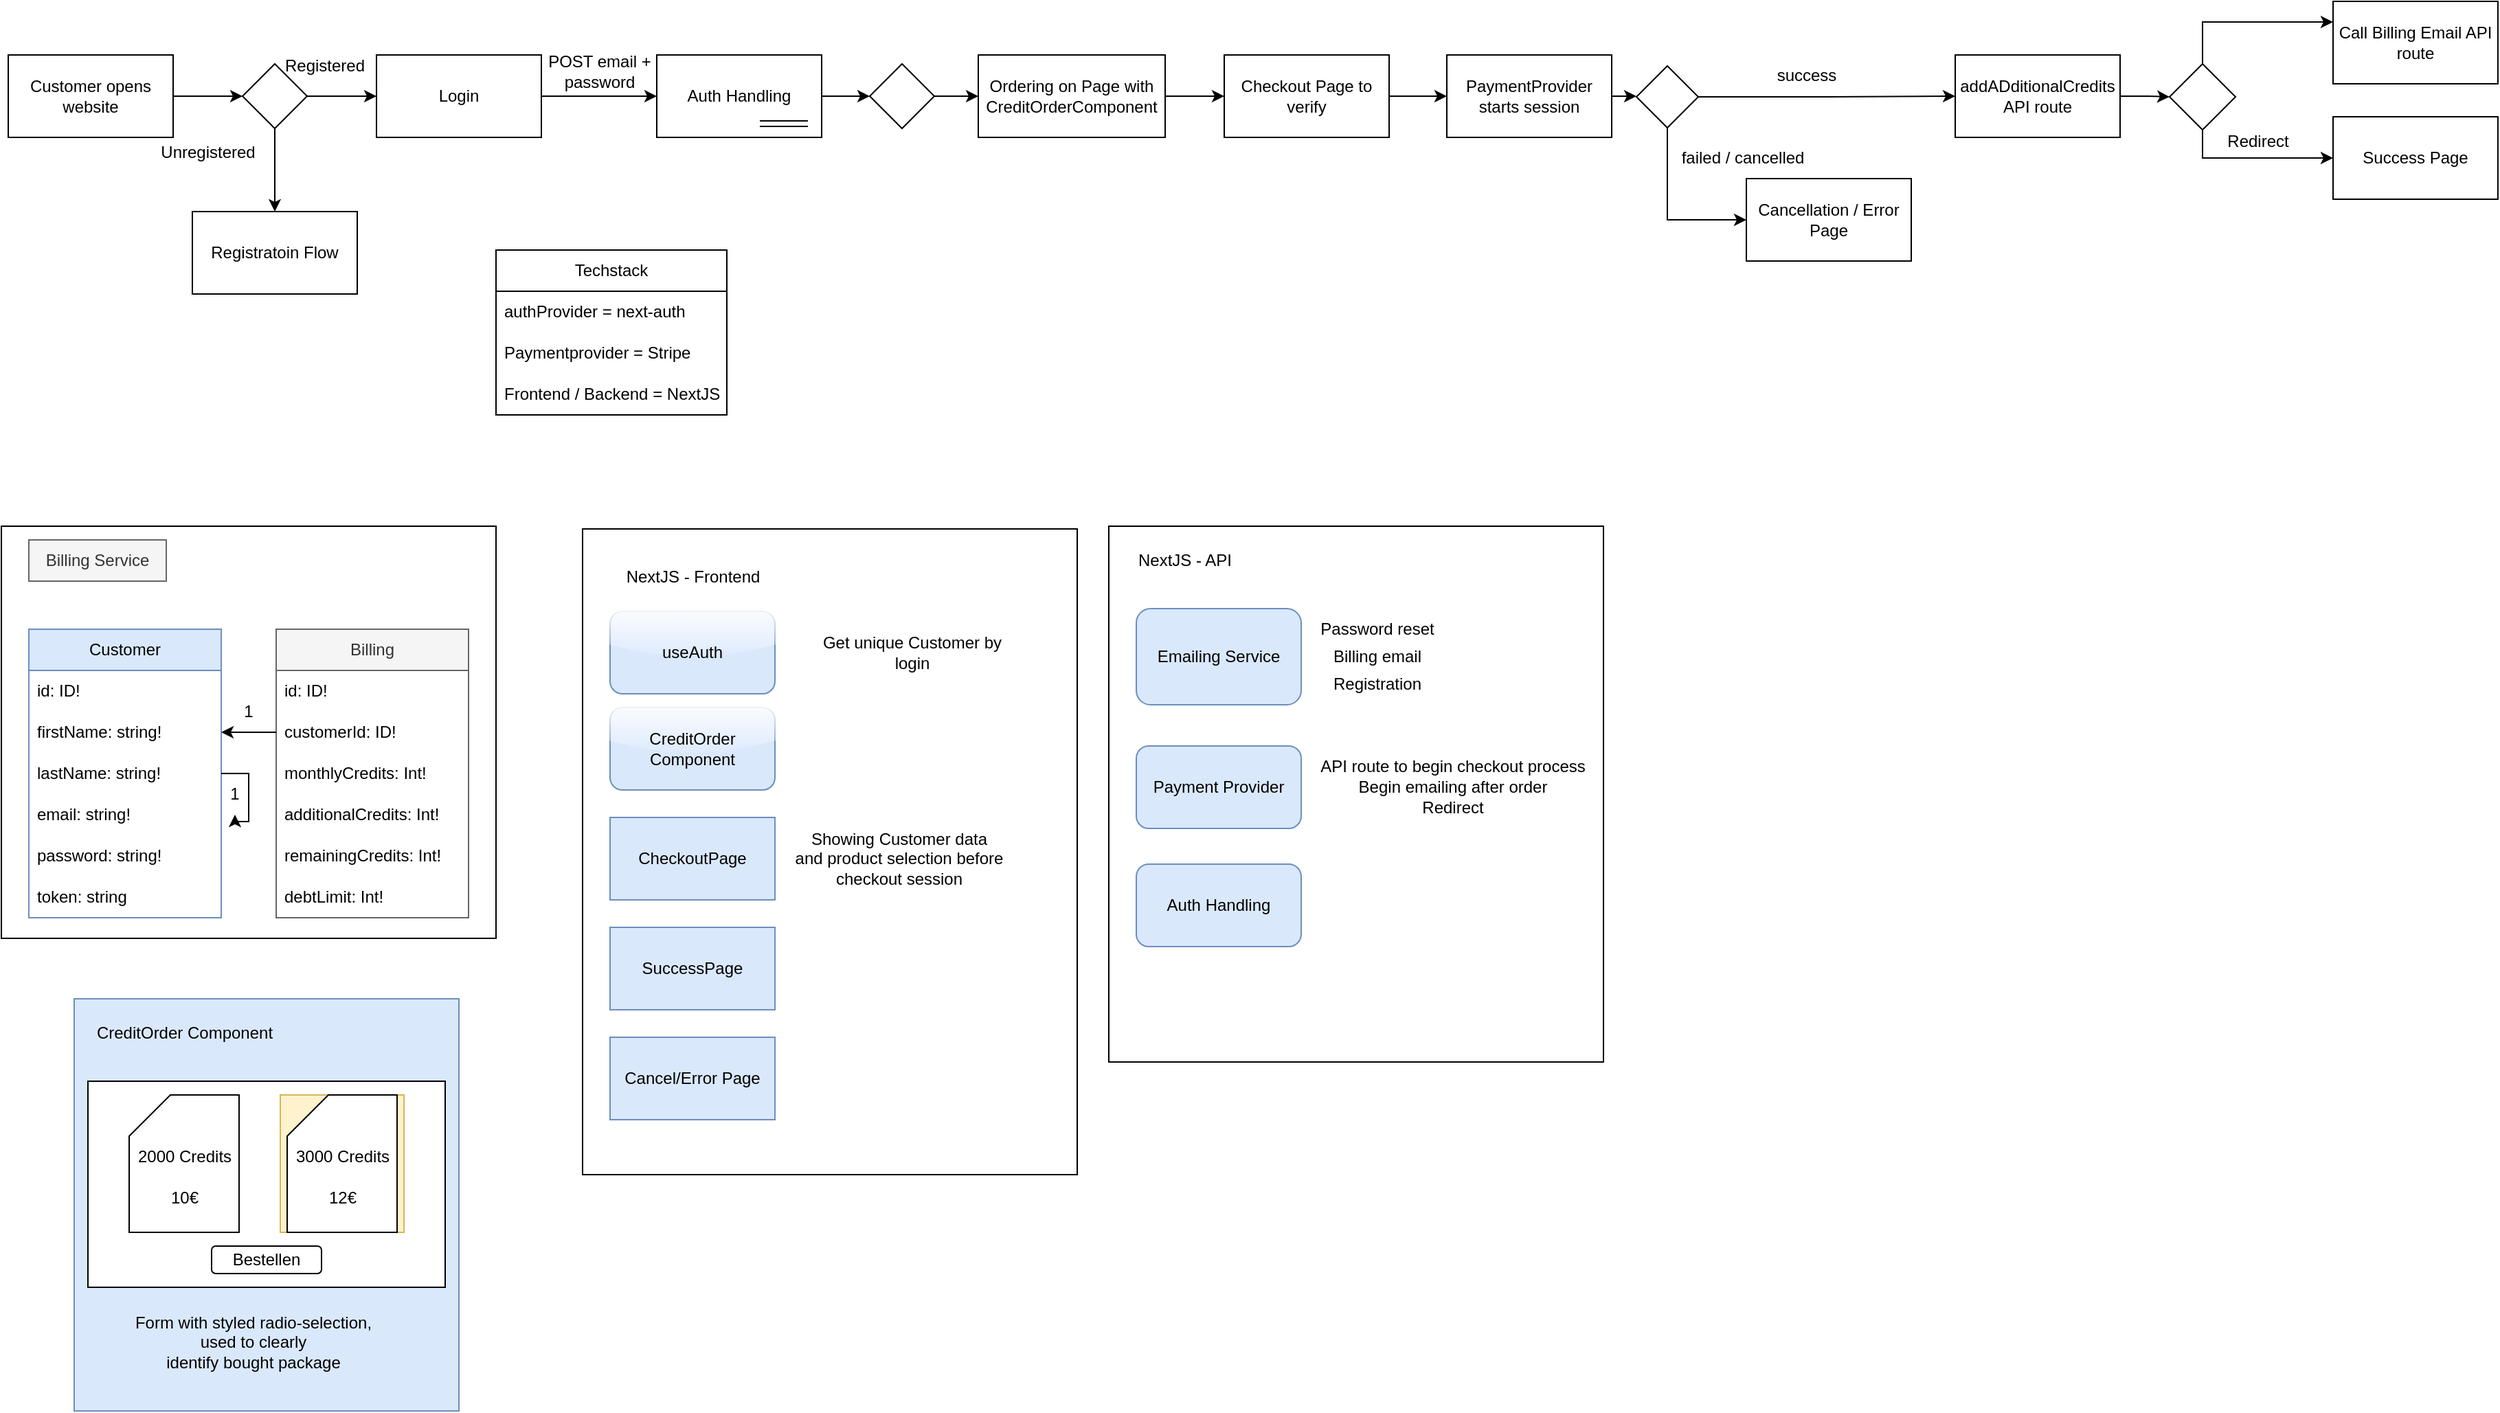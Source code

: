 <mxfile version="21.1.2" type="device">
  <diagram name="Page-1" id="GyBqhY9BVx68Mh6Z4V-N">
    <mxGraphModel dx="1188" dy="1009" grid="0" gridSize="10" guides="1" tooltips="1" connect="1" arrows="1" fold="1" page="1" pageScale="1" pageWidth="4681" pageHeight="3300" math="0" shadow="0">
      <root>
        <mxCell id="0" />
        <mxCell id="1" parent="0" />
        <mxCell id="Hxa4rZSd0udU5wvsvQrR-1" value="" style="rounded=0;whiteSpace=wrap;html=1;movable=1;resizable=1;rotatable=1;deletable=1;editable=1;locked=0;connectable=1;" vertex="1" parent="1">
          <mxGeometry x="20" y="431" width="360" height="300" as="geometry" />
        </mxCell>
        <mxCell id="Hxa4rZSd0udU5wvsvQrR-3" value="Billing Service" style="text;html=1;strokeColor=#666666;fillColor=#f5f5f5;align=center;verticalAlign=middle;whiteSpace=wrap;rounded=0;fontColor=#333333;" vertex="1" parent="1">
          <mxGeometry x="40" y="441" width="100" height="30" as="geometry" />
        </mxCell>
        <mxCell id="Hxa4rZSd0udU5wvsvQrR-5" value="Customer" style="swimlane;fontStyle=0;childLayout=stackLayout;horizontal=1;startSize=30;horizontalStack=0;resizeParent=1;resizeParentMax=0;resizeLast=0;collapsible=1;marginBottom=0;whiteSpace=wrap;html=1;fillColor=#dae8fc;strokeColor=#6c8ebf;" vertex="1" parent="1">
          <mxGeometry x="40" y="506" width="140" height="210" as="geometry" />
        </mxCell>
        <mxCell id="Hxa4rZSd0udU5wvsvQrR-6" value="id: ID!" style="text;strokeColor=none;fillColor=none;align=left;verticalAlign=middle;spacingLeft=4;spacingRight=4;overflow=hidden;points=[[0,0.5],[1,0.5]];portConstraint=eastwest;rotatable=0;whiteSpace=wrap;html=1;" vertex="1" parent="Hxa4rZSd0udU5wvsvQrR-5">
          <mxGeometry y="30" width="140" height="30" as="geometry" />
        </mxCell>
        <mxCell id="Hxa4rZSd0udU5wvsvQrR-17" value="firstName: string!" style="text;strokeColor=none;fillColor=none;align=left;verticalAlign=middle;spacingLeft=4;spacingRight=4;overflow=hidden;points=[[0,0.5],[1,0.5]];portConstraint=eastwest;rotatable=0;whiteSpace=wrap;html=1;" vertex="1" parent="Hxa4rZSd0udU5wvsvQrR-5">
          <mxGeometry y="60" width="140" height="30" as="geometry" />
        </mxCell>
        <mxCell id="Hxa4rZSd0udU5wvsvQrR-7" value="lastName: string!" style="text;strokeColor=none;fillColor=none;align=left;verticalAlign=middle;spacingLeft=4;spacingRight=4;overflow=hidden;points=[[0,0.5],[1,0.5]];portConstraint=eastwest;rotatable=0;whiteSpace=wrap;html=1;" vertex="1" parent="Hxa4rZSd0udU5wvsvQrR-5">
          <mxGeometry y="90" width="140" height="30" as="geometry" />
        </mxCell>
        <mxCell id="Hxa4rZSd0udU5wvsvQrR-8" value="&lt;div&gt;email: string!&lt;/div&gt;" style="text;strokeColor=none;fillColor=none;align=left;verticalAlign=middle;spacingLeft=4;spacingRight=4;overflow=hidden;points=[[0,0.5],[1,0.5]];portConstraint=eastwest;rotatable=0;whiteSpace=wrap;html=1;" vertex="1" parent="Hxa4rZSd0udU5wvsvQrR-5">
          <mxGeometry y="120" width="140" height="30" as="geometry" />
        </mxCell>
        <mxCell id="Hxa4rZSd0udU5wvsvQrR-9" value="&lt;div&gt;password: string!&lt;br&gt;&lt;/div&gt;" style="text;strokeColor=none;fillColor=none;align=left;verticalAlign=middle;spacingLeft=4;spacingRight=4;overflow=hidden;points=[[0,0.5],[1,0.5]];portConstraint=eastwest;rotatable=0;whiteSpace=wrap;html=1;" vertex="1" parent="Hxa4rZSd0udU5wvsvQrR-5">
          <mxGeometry y="150" width="140" height="30" as="geometry" />
        </mxCell>
        <mxCell id="Hxa4rZSd0udU5wvsvQrR-10" value="&lt;div&gt;token: string&lt;br&gt;&lt;/div&gt;" style="text;strokeColor=none;fillColor=none;align=left;verticalAlign=middle;spacingLeft=4;spacingRight=4;overflow=hidden;points=[[0,0.5],[1,0.5]];portConstraint=eastwest;rotatable=0;whiteSpace=wrap;html=1;" vertex="1" parent="Hxa4rZSd0udU5wvsvQrR-5">
          <mxGeometry y="180" width="140" height="30" as="geometry" />
        </mxCell>
        <mxCell id="Hxa4rZSd0udU5wvsvQrR-11" value="Billing" style="swimlane;fontStyle=0;childLayout=stackLayout;horizontal=1;startSize=30;horizontalStack=0;resizeParent=1;resizeParentMax=0;resizeLast=0;collapsible=1;marginBottom=0;whiteSpace=wrap;html=1;fillColor=#f5f5f5;fontColor=#333333;strokeColor=#666666;" vertex="1" parent="1">
          <mxGeometry x="220" y="506" width="140" height="210" as="geometry" />
        </mxCell>
        <mxCell id="Hxa4rZSd0udU5wvsvQrR-12" value="id: ID!" style="text;strokeColor=none;fillColor=none;align=left;verticalAlign=middle;spacingLeft=4;spacingRight=4;overflow=hidden;points=[[0,0.5],[1,0.5]];portConstraint=eastwest;rotatable=0;whiteSpace=wrap;html=1;" vertex="1" parent="Hxa4rZSd0udU5wvsvQrR-11">
          <mxGeometry y="30" width="140" height="30" as="geometry" />
        </mxCell>
        <mxCell id="Hxa4rZSd0udU5wvsvQrR-13" value="customerId: ID!" style="text;strokeColor=none;fillColor=none;align=left;verticalAlign=middle;spacingLeft=4;spacingRight=4;overflow=hidden;points=[[0,0.5],[1,0.5]];portConstraint=eastwest;rotatable=0;whiteSpace=wrap;html=1;" vertex="1" parent="Hxa4rZSd0udU5wvsvQrR-11">
          <mxGeometry y="60" width="140" height="30" as="geometry" />
        </mxCell>
        <mxCell id="Hxa4rZSd0udU5wvsvQrR-14" value="&lt;div&gt;monthlyCredits: Int!&lt;br&gt;&lt;/div&gt;" style="text;strokeColor=none;fillColor=none;align=left;verticalAlign=middle;spacingLeft=4;spacingRight=4;overflow=hidden;points=[[0,0.5],[1,0.5]];portConstraint=eastwest;rotatable=0;whiteSpace=wrap;html=1;" vertex="1" parent="Hxa4rZSd0udU5wvsvQrR-11">
          <mxGeometry y="90" width="140" height="30" as="geometry" />
        </mxCell>
        <mxCell id="Hxa4rZSd0udU5wvsvQrR-15" value="additionalCredits: Int!" style="text;strokeColor=none;fillColor=none;align=left;verticalAlign=middle;spacingLeft=4;spacingRight=4;overflow=hidden;points=[[0,0.5],[1,0.5]];portConstraint=eastwest;rotatable=0;whiteSpace=wrap;html=1;" vertex="1" parent="Hxa4rZSd0udU5wvsvQrR-11">
          <mxGeometry y="120" width="140" height="30" as="geometry" />
        </mxCell>
        <mxCell id="Hxa4rZSd0udU5wvsvQrR-16" value="&lt;div&gt;remainingCredits: Int!&lt;br&gt;&lt;/div&gt;" style="text;strokeColor=none;fillColor=none;align=left;verticalAlign=middle;spacingLeft=4;spacingRight=4;overflow=hidden;points=[[0,0.5],[1,0.5]];portConstraint=eastwest;rotatable=0;whiteSpace=wrap;html=1;" vertex="1" parent="Hxa4rZSd0udU5wvsvQrR-11">
          <mxGeometry y="150" width="140" height="30" as="geometry" />
        </mxCell>
        <mxCell id="Hxa4rZSd0udU5wvsvQrR-18" value="&lt;div&gt;debtLimit: Int!&lt;br&gt;&lt;/div&gt;" style="text;strokeColor=none;fillColor=none;align=left;verticalAlign=middle;spacingLeft=4;spacingRight=4;overflow=hidden;points=[[0,0.5],[1,0.5]];portConstraint=eastwest;rotatable=0;whiteSpace=wrap;html=1;" vertex="1" parent="Hxa4rZSd0udU5wvsvQrR-11">
          <mxGeometry y="180" width="140" height="30" as="geometry" />
        </mxCell>
        <mxCell id="Hxa4rZSd0udU5wvsvQrR-20" value="" style="edgeStyle=orthogonalEdgeStyle;rounded=0;orthogonalLoop=1;jettySize=auto;html=1;" edge="1" parent="1" source="Hxa4rZSd0udU5wvsvQrR-13" target="Hxa4rZSd0udU5wvsvQrR-17">
          <mxGeometry relative="1" as="geometry">
            <Array as="points" />
          </mxGeometry>
        </mxCell>
        <mxCell id="Hxa4rZSd0udU5wvsvQrR-21" value="1" style="text;html=1;strokeColor=none;fillColor=none;align=center;verticalAlign=middle;whiteSpace=wrap;rounded=0;" vertex="1" parent="1">
          <mxGeometry x="170" y="551" width="60" height="30" as="geometry" />
        </mxCell>
        <mxCell id="Hxa4rZSd0udU5wvsvQrR-23" value="" style="edgeStyle=orthogonalEdgeStyle;rounded=0;orthogonalLoop=1;jettySize=auto;html=1;" edge="1" parent="1" source="Hxa4rZSd0udU5wvsvQrR-7" target="Hxa4rZSd0udU5wvsvQrR-22">
          <mxGeometry relative="1" as="geometry">
            <mxPoint x="180" y="611" as="sourcePoint" />
            <mxPoint x="220" y="641" as="targetPoint" />
          </mxGeometry>
        </mxCell>
        <mxCell id="Hxa4rZSd0udU5wvsvQrR-22" value="1" style="text;html=1;strokeColor=none;fillColor=none;align=center;verticalAlign=middle;whiteSpace=wrap;rounded=0;" vertex="1" parent="1">
          <mxGeometry x="160" y="611" width="60" height="30" as="geometry" />
        </mxCell>
        <mxCell id="Hxa4rZSd0udU5wvsvQrR-60" value="" style="group" vertex="1" connectable="0" parent="1">
          <mxGeometry x="73" y="775" width="280" height="300" as="geometry" />
        </mxCell>
        <mxCell id="Hxa4rZSd0udU5wvsvQrR-33" value="" style="whiteSpace=wrap;html=1;fillColor=#dae8fc;strokeColor=#6c8ebf;movable=1;resizable=1;rotatable=1;deletable=1;editable=1;locked=0;connectable=1;" vertex="1" parent="Hxa4rZSd0udU5wvsvQrR-60">
          <mxGeometry width="280" height="300" as="geometry" />
        </mxCell>
        <mxCell id="Hxa4rZSd0udU5wvsvQrR-34" value="CreditOrder Component" style="text;html=1;align=center;verticalAlign=middle;resizable=0;points=[];autosize=1;strokeColor=none;fillColor=none;movable=0;rotatable=0;deletable=0;editable=0;locked=1;connectable=0;" vertex="1" parent="Hxa4rZSd0udU5wvsvQrR-60">
          <mxGeometry y="10" width="160" height="30" as="geometry" />
        </mxCell>
        <mxCell id="Hxa4rZSd0udU5wvsvQrR-37" value="" style="rounded=0;whiteSpace=wrap;html=1;movable=1;resizable=1;rotatable=1;deletable=1;editable=1;locked=0;connectable=1;" vertex="1" parent="Hxa4rZSd0udU5wvsvQrR-60">
          <mxGeometry x="10" y="60" width="260" height="150" as="geometry" />
        </mxCell>
        <mxCell id="Hxa4rZSd0udU5wvsvQrR-40" value="" style="group;movable=0;resizable=0;rotatable=0;deletable=0;editable=0;locked=1;connectable=0;" vertex="1" connectable="0" parent="Hxa4rZSd0udU5wvsvQrR-60">
          <mxGeometry x="35" y="70" width="90" height="100" as="geometry" />
        </mxCell>
        <mxCell id="Hxa4rZSd0udU5wvsvQrR-36" value="" style="shape=card;whiteSpace=wrap;html=1;movable=0;resizable=0;rotatable=0;deletable=0;editable=0;locked=1;connectable=0;" vertex="1" parent="Hxa4rZSd0udU5wvsvQrR-40">
          <mxGeometry x="5" width="80" height="100" as="geometry" />
        </mxCell>
        <mxCell id="Hxa4rZSd0udU5wvsvQrR-38" value="2000 Credits" style="text;html=1;align=center;verticalAlign=middle;resizable=0;points=[];autosize=1;strokeColor=none;fillColor=none;movable=0;rotatable=0;deletable=0;editable=0;locked=1;connectable=0;" vertex="1" parent="Hxa4rZSd0udU5wvsvQrR-40">
          <mxGeometry y="30" width="90" height="30" as="geometry" />
        </mxCell>
        <mxCell id="Hxa4rZSd0udU5wvsvQrR-39" value="10€" style="text;html=1;align=center;verticalAlign=middle;resizable=0;points=[];autosize=1;strokeColor=none;fillColor=none;movable=0;rotatable=0;deletable=0;editable=0;locked=1;connectable=0;" vertex="1" parent="Hxa4rZSd0udU5wvsvQrR-40">
          <mxGeometry x="25" y="60" width="40" height="30" as="geometry" />
        </mxCell>
        <mxCell id="Hxa4rZSd0udU5wvsvQrR-41" value="" style="group;fillColor=#fff2cc;fillStyle=solid;strokeColor=#d6b656;movable=0;resizable=0;rotatable=0;deletable=0;editable=0;locked=1;connectable=0;" vertex="1" connectable="0" parent="Hxa4rZSd0udU5wvsvQrR-60">
          <mxGeometry x="150" y="70" width="90" height="100" as="geometry" />
        </mxCell>
        <mxCell id="Hxa4rZSd0udU5wvsvQrR-42" value="" style="shape=card;whiteSpace=wrap;html=1;movable=0;resizable=0;rotatable=0;deletable=0;editable=0;locked=1;connectable=0;" vertex="1" parent="Hxa4rZSd0udU5wvsvQrR-41">
          <mxGeometry x="5" width="80" height="100" as="geometry" />
        </mxCell>
        <mxCell id="Hxa4rZSd0udU5wvsvQrR-43" value="3000 Credits" style="text;html=1;align=center;verticalAlign=middle;resizable=0;points=[];autosize=1;strokeColor=none;fillColor=none;movable=0;rotatable=0;deletable=0;editable=0;locked=1;connectable=0;" vertex="1" parent="Hxa4rZSd0udU5wvsvQrR-41">
          <mxGeometry y="30" width="90" height="30" as="geometry" />
        </mxCell>
        <mxCell id="Hxa4rZSd0udU5wvsvQrR-44" value="12€" style="text;html=1;align=center;verticalAlign=middle;resizable=0;points=[];autosize=1;strokeColor=none;fillColor=none;movable=0;rotatable=0;deletable=0;editable=0;locked=1;connectable=0;" vertex="1" parent="Hxa4rZSd0udU5wvsvQrR-41">
          <mxGeometry x="25" y="60" width="40" height="30" as="geometry" />
        </mxCell>
        <mxCell id="Hxa4rZSd0udU5wvsvQrR-46" value="Bestellen" style="rounded=1;whiteSpace=wrap;html=1;movable=0;resizable=0;rotatable=0;deletable=0;editable=0;locked=1;connectable=0;" vertex="1" parent="Hxa4rZSd0udU5wvsvQrR-60">
          <mxGeometry x="100" y="180" width="80" height="20" as="geometry" />
        </mxCell>
        <mxCell id="Hxa4rZSd0udU5wvsvQrR-51" value="&lt;div&gt;Form with styled radio-selection, &lt;br&gt;&lt;/div&gt;&lt;div&gt;used to clearly&lt;/div&gt;&lt;div&gt;identify bought package&lt;br&gt;&lt;/div&gt;" style="text;html=1;align=center;verticalAlign=middle;resizable=0;points=[];autosize=1;strokeColor=none;fillColor=none;" vertex="1" parent="Hxa4rZSd0udU5wvsvQrR-60">
          <mxGeometry x="30" y="220" width="200" height="60" as="geometry" />
        </mxCell>
        <mxCell id="Hxa4rZSd0udU5wvsvQrR-61" value="" style="group" vertex="1" connectable="0" parent="1">
          <mxGeometry x="443" y="433" width="360" height="470" as="geometry" />
        </mxCell>
        <mxCell id="Hxa4rZSd0udU5wvsvQrR-25" value="" style="rounded=0;whiteSpace=wrap;html=1;movable=1;resizable=1;rotatable=1;deletable=1;editable=1;locked=0;connectable=1;" vertex="1" parent="Hxa4rZSd0udU5wvsvQrR-61">
          <mxGeometry width="360" height="470" as="geometry" />
        </mxCell>
        <mxCell id="Hxa4rZSd0udU5wvsvQrR-26" value="NextJS - Frontend" style="text;html=1;align=center;verticalAlign=middle;resizable=0;points=[];autosize=1;strokeColor=none;fillColor=none;" vertex="1" parent="Hxa4rZSd0udU5wvsvQrR-61">
          <mxGeometry x="20" y="20" width="120" height="30" as="geometry" />
        </mxCell>
        <mxCell id="Hxa4rZSd0udU5wvsvQrR-27" value="CheckoutPage" style="rounded=0;whiteSpace=wrap;html=1;fillColor=#dae8fc;strokeColor=#6c8ebf;" vertex="1" parent="Hxa4rZSd0udU5wvsvQrR-61">
          <mxGeometry x="20" y="210" width="120" height="60" as="geometry" />
        </mxCell>
        <mxCell id="Hxa4rZSd0udU5wvsvQrR-28" value="SuccessPage" style="rounded=0;whiteSpace=wrap;html=1;fillColor=#dae8fc;strokeColor=#6c8ebf;" vertex="1" parent="Hxa4rZSd0udU5wvsvQrR-61">
          <mxGeometry x="20" y="290" width="120" height="60" as="geometry" />
        </mxCell>
        <mxCell id="Hxa4rZSd0udU5wvsvQrR-29" value="Cancel/Error Page" style="rounded=0;whiteSpace=wrap;html=1;fillColor=#dae8fc;strokeColor=#6c8ebf;" vertex="1" parent="Hxa4rZSd0udU5wvsvQrR-61">
          <mxGeometry x="20" y="370" width="120" height="60" as="geometry" />
        </mxCell>
        <mxCell id="Hxa4rZSd0udU5wvsvQrR-30" value="&lt;div&gt;Showing Customer data&lt;/div&gt;&lt;div&gt;and product selection before&lt;/div&gt;&lt;div&gt;checkout session&lt;br&gt;&lt;/div&gt;" style="text;html=1;align=center;verticalAlign=middle;resizable=0;points=[];autosize=1;strokeColor=none;fillColor=none;" vertex="1" parent="Hxa4rZSd0udU5wvsvQrR-61">
          <mxGeometry x="140" y="210" width="180" height="60" as="geometry" />
        </mxCell>
        <mxCell id="Hxa4rZSd0udU5wvsvQrR-31" value="&lt;div&gt;CreditOrder&lt;/div&gt;&lt;div&gt;Component&lt;/div&gt;" style="rounded=1;whiteSpace=wrap;html=1;fillColor=#dae8fc;strokeColor=#6c8ebf;glass=1;" vertex="1" parent="Hxa4rZSd0udU5wvsvQrR-61">
          <mxGeometry x="20" y="130" width="120" height="60" as="geometry" />
        </mxCell>
        <mxCell id="Hxa4rZSd0udU5wvsvQrR-49" value="useAuth" style="rounded=1;whiteSpace=wrap;html=1;fillColor=#dae8fc;strokeColor=#6c8ebf;glass=1;" vertex="1" parent="Hxa4rZSd0udU5wvsvQrR-61">
          <mxGeometry x="20" y="60" width="120" height="60" as="geometry" />
        </mxCell>
        <mxCell id="Hxa4rZSd0udU5wvsvQrR-50" value="Get unique Customer by login" style="text;html=1;strokeColor=none;fillColor=none;align=center;verticalAlign=middle;whiteSpace=wrap;rounded=0;" vertex="1" parent="Hxa4rZSd0udU5wvsvQrR-61">
          <mxGeometry x="160" y="75" width="160" height="30" as="geometry" />
        </mxCell>
        <mxCell id="Hxa4rZSd0udU5wvsvQrR-63" value="" style="group" vertex="1" connectable="0" parent="1">
          <mxGeometry x="826" y="431" width="360" height="390" as="geometry" />
        </mxCell>
        <mxCell id="Hxa4rZSd0udU5wvsvQrR-47" value="" style="rounded=0;whiteSpace=wrap;html=1;movable=1;resizable=1;rotatable=1;deletable=1;editable=1;locked=0;connectable=1;" vertex="1" parent="Hxa4rZSd0udU5wvsvQrR-63">
          <mxGeometry width="360" height="390" as="geometry" />
        </mxCell>
        <mxCell id="Hxa4rZSd0udU5wvsvQrR-48" value="NextJS - API" style="text;html=1;align=center;verticalAlign=middle;resizable=1;points=[];autosize=1;strokeColor=none;fillColor=none;movable=1;rotatable=1;deletable=1;editable=1;locked=0;connectable=1;" vertex="1" parent="Hxa4rZSd0udU5wvsvQrR-63">
          <mxGeometry x="10" y="10" width="90" height="30" as="geometry" />
        </mxCell>
        <mxCell id="Hxa4rZSd0udU5wvsvQrR-52" value="Emailing Service" style="rounded=1;whiteSpace=wrap;html=1;fillColor=#dae8fc;strokeColor=#6c8ebf;movable=1;resizable=1;rotatable=1;deletable=1;editable=1;locked=0;connectable=1;" vertex="1" parent="Hxa4rZSd0udU5wvsvQrR-63">
          <mxGeometry x="20" y="60" width="120" height="70" as="geometry" />
        </mxCell>
        <mxCell id="Hxa4rZSd0udU5wvsvQrR-53" value="Password reset" style="text;html=1;align=center;verticalAlign=middle;resizable=1;points=[];autosize=1;strokeColor=none;fillColor=none;movable=1;rotatable=1;deletable=1;editable=1;locked=0;connectable=1;" vertex="1" parent="Hxa4rZSd0udU5wvsvQrR-63">
          <mxGeometry x="140" y="60" width="110" height="30" as="geometry" />
        </mxCell>
        <mxCell id="Hxa4rZSd0udU5wvsvQrR-54" value="Billing email" style="text;html=1;align=center;verticalAlign=middle;resizable=1;points=[];autosize=1;strokeColor=none;fillColor=none;movable=1;rotatable=1;deletable=1;editable=1;locked=0;connectable=1;" vertex="1" parent="Hxa4rZSd0udU5wvsvQrR-63">
          <mxGeometry x="150" y="80" width="90" height="30" as="geometry" />
        </mxCell>
        <mxCell id="Hxa4rZSd0udU5wvsvQrR-55" value="Registration" style="text;html=1;align=center;verticalAlign=middle;resizable=1;points=[];autosize=1;strokeColor=none;fillColor=none;movable=1;rotatable=1;deletable=1;editable=1;locked=0;connectable=1;" vertex="1" parent="Hxa4rZSd0udU5wvsvQrR-63">
          <mxGeometry x="150" y="100" width="90" height="30" as="geometry" />
        </mxCell>
        <mxCell id="Hxa4rZSd0udU5wvsvQrR-56" value="Payment Provider" style="rounded=1;whiteSpace=wrap;html=1;fillColor=#dae8fc;strokeColor=#6c8ebf;movable=1;resizable=1;rotatable=1;deletable=1;editable=1;locked=0;connectable=1;" vertex="1" parent="Hxa4rZSd0udU5wvsvQrR-63">
          <mxGeometry x="20" y="160" width="120" height="60" as="geometry" />
        </mxCell>
        <mxCell id="Hxa4rZSd0udU5wvsvQrR-57" value="API route to begin checkout process" style="text;html=1;align=center;verticalAlign=middle;resizable=1;points=[];autosize=1;strokeColor=none;fillColor=none;movable=1;rotatable=1;deletable=1;editable=1;locked=0;connectable=1;" vertex="1" parent="Hxa4rZSd0udU5wvsvQrR-63">
          <mxGeometry x="140" y="160" width="220" height="30" as="geometry" />
        </mxCell>
        <mxCell id="Hxa4rZSd0udU5wvsvQrR-58" value="&lt;div&gt;Begin emailing after order&lt;/div&gt;" style="text;html=1;align=center;verticalAlign=middle;resizable=1;points=[];autosize=1;strokeColor=none;fillColor=none;movable=1;rotatable=1;deletable=1;editable=1;locked=0;connectable=1;" vertex="1" parent="Hxa4rZSd0udU5wvsvQrR-63">
          <mxGeometry x="165" y="175" width="170" height="30" as="geometry" />
        </mxCell>
        <mxCell id="Hxa4rZSd0udU5wvsvQrR-59" value="Redirect" style="text;html=1;align=center;verticalAlign=middle;resizable=1;points=[];autosize=1;strokeColor=none;fillColor=none;movable=1;rotatable=1;deletable=1;editable=1;locked=0;connectable=1;" vertex="1" parent="Hxa4rZSd0udU5wvsvQrR-63">
          <mxGeometry x="215" y="190" width="70" height="30" as="geometry" />
        </mxCell>
        <mxCell id="Hxa4rZSd0udU5wvsvQrR-62" value="Auth Handling" style="rounded=1;whiteSpace=wrap;html=1;fillColor=#dae8fc;strokeColor=#6c8ebf;movable=1;resizable=1;rotatable=1;deletable=1;editable=1;locked=0;connectable=1;" vertex="1" parent="Hxa4rZSd0udU5wvsvQrR-63">
          <mxGeometry x="20" y="246" width="120" height="60" as="geometry" />
        </mxCell>
        <mxCell id="Hxa4rZSd0udU5wvsvQrR-69" value="" style="edgeStyle=orthogonalEdgeStyle;rounded=0;orthogonalLoop=1;jettySize=auto;html=1;" edge="1" parent="1" source="Hxa4rZSd0udU5wvsvQrR-64" target="Hxa4rZSd0udU5wvsvQrR-68">
          <mxGeometry relative="1" as="geometry" />
        </mxCell>
        <mxCell id="Hxa4rZSd0udU5wvsvQrR-64" value="Customer opens website" style="rounded=0;whiteSpace=wrap;html=1;" vertex="1" parent="1">
          <mxGeometry x="25" y="88" width="120" height="60" as="geometry" />
        </mxCell>
        <mxCell id="Hxa4rZSd0udU5wvsvQrR-77" value="" style="edgeStyle=orthogonalEdgeStyle;rounded=0;orthogonalLoop=1;jettySize=auto;html=1;" edge="1" parent="1" source="Hxa4rZSd0udU5wvsvQrR-66" target="Hxa4rZSd0udU5wvsvQrR-67">
          <mxGeometry relative="1" as="geometry" />
        </mxCell>
        <mxCell id="Hxa4rZSd0udU5wvsvQrR-66" value="Login" style="rounded=0;whiteSpace=wrap;html=1;" vertex="1" parent="1">
          <mxGeometry x="293" y="88" width="120" height="60" as="geometry" />
        </mxCell>
        <mxCell id="Hxa4rZSd0udU5wvsvQrR-73" value="" style="edgeStyle=orthogonalEdgeStyle;rounded=0;orthogonalLoop=1;jettySize=auto;html=1;" edge="1" parent="1" source="Hxa4rZSd0udU5wvsvQrR-68" target="Hxa4rZSd0udU5wvsvQrR-72">
          <mxGeometry relative="1" as="geometry" />
        </mxCell>
        <mxCell id="Hxa4rZSd0udU5wvsvQrR-74" value="" style="edgeStyle=orthogonalEdgeStyle;rounded=0;orthogonalLoop=1;jettySize=auto;html=1;" edge="1" parent="1" source="Hxa4rZSd0udU5wvsvQrR-68" target="Hxa4rZSd0udU5wvsvQrR-66">
          <mxGeometry relative="1" as="geometry" />
        </mxCell>
        <mxCell id="Hxa4rZSd0udU5wvsvQrR-68" value="" style="rhombus;whiteSpace=wrap;html=1;" vertex="1" parent="1">
          <mxGeometry x="195.5" y="94.5" width="47" height="47" as="geometry" />
        </mxCell>
        <mxCell id="Hxa4rZSd0udU5wvsvQrR-70" value="Registered" style="text;html=1;align=center;verticalAlign=middle;resizable=0;points=[];autosize=1;strokeColor=none;fillColor=none;" vertex="1" parent="1">
          <mxGeometry x="215" y="83" width="79" height="26" as="geometry" />
        </mxCell>
        <mxCell id="Hxa4rZSd0udU5wvsvQrR-71" value="Unregistered" style="text;html=1;align=center;verticalAlign=middle;resizable=0;points=[];autosize=1;strokeColor=none;fillColor=none;" vertex="1" parent="1">
          <mxGeometry x="125" y="146" width="90" height="26" as="geometry" />
        </mxCell>
        <mxCell id="Hxa4rZSd0udU5wvsvQrR-72" value="Registratoin Flow" style="rounded=0;whiteSpace=wrap;html=1;" vertex="1" parent="1">
          <mxGeometry x="159" y="202" width="120" height="60" as="geometry" />
        </mxCell>
        <mxCell id="Hxa4rZSd0udU5wvsvQrR-76" value="" style="group" vertex="1" connectable="0" parent="1">
          <mxGeometry x="497" y="88" width="120" height="60" as="geometry" />
        </mxCell>
        <mxCell id="Hxa4rZSd0udU5wvsvQrR-67" value="Auth Handling" style="rounded=0;whiteSpace=wrap;html=1;" vertex="1" parent="Hxa4rZSd0udU5wvsvQrR-76">
          <mxGeometry width="120" height="60" as="geometry" />
        </mxCell>
        <mxCell id="Hxa4rZSd0udU5wvsvQrR-75" value="" style="shape=link;html=1;rounded=0;" edge="1" parent="Hxa4rZSd0udU5wvsvQrR-76">
          <mxGeometry width="100" relative="1" as="geometry">
            <mxPoint x="75" y="50" as="sourcePoint" />
            <mxPoint x="110" y="50" as="targetPoint" />
          </mxGeometry>
        </mxCell>
        <mxCell id="Hxa4rZSd0udU5wvsvQrR-78" value="&lt;div&gt;POST email + &lt;br&gt;&lt;/div&gt;&lt;div&gt;password&lt;/div&gt;" style="text;html=1;align=center;verticalAlign=middle;resizable=0;points=[];autosize=1;strokeColor=none;fillColor=none;" vertex="1" parent="1">
          <mxGeometry x="408" y="79" width="94" height="41" as="geometry" />
        </mxCell>
        <mxCell id="Hxa4rZSd0udU5wvsvQrR-105" style="edgeStyle=orthogonalEdgeStyle;rounded=0;orthogonalLoop=1;jettySize=auto;html=1;exitX=1;exitY=0.5;exitDx=0;exitDy=0;entryX=0;entryY=0.5;entryDx=0;entryDy=0;" edge="1" parent="1" source="Hxa4rZSd0udU5wvsvQrR-79" target="Hxa4rZSd0udU5wvsvQrR-80">
          <mxGeometry relative="1" as="geometry" />
        </mxCell>
        <mxCell id="Hxa4rZSd0udU5wvsvQrR-79" value="" style="rhombus;whiteSpace=wrap;html=1;" vertex="1" parent="1">
          <mxGeometry x="652" y="94.5" width="47" height="47" as="geometry" />
        </mxCell>
        <mxCell id="Hxa4rZSd0udU5wvsvQrR-106" value="" style="edgeStyle=orthogonalEdgeStyle;rounded=0;orthogonalLoop=1;jettySize=auto;html=1;" edge="1" parent="1" source="Hxa4rZSd0udU5wvsvQrR-80" target="Hxa4rZSd0udU5wvsvQrR-81">
          <mxGeometry relative="1" as="geometry" />
        </mxCell>
        <mxCell id="Hxa4rZSd0udU5wvsvQrR-80" value="Ordering on Page with CreditOrderComponent" style="rounded=0;whiteSpace=wrap;html=1;" vertex="1" parent="1">
          <mxGeometry x="731" y="88" width="136" height="60" as="geometry" />
        </mxCell>
        <mxCell id="Hxa4rZSd0udU5wvsvQrR-107" value="" style="edgeStyle=orthogonalEdgeStyle;rounded=0;orthogonalLoop=1;jettySize=auto;html=1;" edge="1" parent="1" source="Hxa4rZSd0udU5wvsvQrR-81" target="Hxa4rZSd0udU5wvsvQrR-82">
          <mxGeometry relative="1" as="geometry" />
        </mxCell>
        <mxCell id="Hxa4rZSd0udU5wvsvQrR-81" value="Checkout Page to verify" style="rounded=0;whiteSpace=wrap;html=1;" vertex="1" parent="1">
          <mxGeometry x="910" y="88" width="120" height="60" as="geometry" />
        </mxCell>
        <mxCell id="Hxa4rZSd0udU5wvsvQrR-99" style="edgeStyle=orthogonalEdgeStyle;rounded=0;orthogonalLoop=1;jettySize=auto;html=1;exitX=1;exitY=0.5;exitDx=0;exitDy=0;entryX=0;entryY=0.5;entryDx=0;entryDy=0;" edge="1" parent="1" source="Hxa4rZSd0udU5wvsvQrR-82" target="Hxa4rZSd0udU5wvsvQrR-98">
          <mxGeometry relative="1" as="geometry" />
        </mxCell>
        <mxCell id="Hxa4rZSd0udU5wvsvQrR-82" value="&lt;div&gt;PaymentProvider&lt;/div&gt;&lt;div&gt;starts session&lt;br&gt;&lt;/div&gt;" style="rounded=0;whiteSpace=wrap;html=1;" vertex="1" parent="1">
          <mxGeometry x="1072" y="88" width="120" height="60" as="geometry" />
        </mxCell>
        <mxCell id="Hxa4rZSd0udU5wvsvQrR-90" value="" style="edgeStyle=orthogonalEdgeStyle;rounded=0;orthogonalLoop=1;jettySize=auto;html=1;exitX=1;exitY=0.5;exitDx=0;exitDy=0;" edge="1" parent="1" source="Hxa4rZSd0udU5wvsvQrR-98" target="Hxa4rZSd0udU5wvsvQrR-86">
          <mxGeometry relative="1" as="geometry">
            <mxPoint x="1393" y="118" as="sourcePoint" />
          </mxGeometry>
        </mxCell>
        <mxCell id="Hxa4rZSd0udU5wvsvQrR-88" style="edgeStyle=orthogonalEdgeStyle;rounded=0;orthogonalLoop=1;jettySize=auto;html=1;exitX=0.5;exitY=0;exitDx=0;exitDy=0;entryX=0;entryY=0.25;entryDx=0;entryDy=0;" edge="1" parent="1" source="Hxa4rZSd0udU5wvsvQrR-84" target="Hxa4rZSd0udU5wvsvQrR-85">
          <mxGeometry relative="1" as="geometry" />
        </mxCell>
        <mxCell id="Hxa4rZSd0udU5wvsvQrR-92" style="edgeStyle=orthogonalEdgeStyle;rounded=0;orthogonalLoop=1;jettySize=auto;html=1;exitX=0.5;exitY=1;exitDx=0;exitDy=0;" edge="1" parent="1" source="Hxa4rZSd0udU5wvsvQrR-84" target="Hxa4rZSd0udU5wvsvQrR-89">
          <mxGeometry relative="1" as="geometry" />
        </mxCell>
        <mxCell id="Hxa4rZSd0udU5wvsvQrR-84" value="" style="rhombus;whiteSpace=wrap;html=1;" vertex="1" parent="1">
          <mxGeometry x="1598" y="94.5" width="48" height="48" as="geometry" />
        </mxCell>
        <mxCell id="Hxa4rZSd0udU5wvsvQrR-85" value="Call Billing Email API route" style="rounded=0;whiteSpace=wrap;html=1;" vertex="1" parent="1">
          <mxGeometry x="1717" y="49" width="120" height="60" as="geometry" />
        </mxCell>
        <mxCell id="Hxa4rZSd0udU5wvsvQrR-87" value="" style="edgeStyle=orthogonalEdgeStyle;rounded=0;orthogonalLoop=1;jettySize=auto;html=1;" edge="1" parent="1" source="Hxa4rZSd0udU5wvsvQrR-86" target="Hxa4rZSd0udU5wvsvQrR-84">
          <mxGeometry relative="1" as="geometry" />
        </mxCell>
        <mxCell id="Hxa4rZSd0udU5wvsvQrR-86" value="&lt;div&gt;addADditionalCredits&lt;/div&gt;&lt;div&gt;API route&lt;br&gt;&lt;/div&gt;" style="rounded=0;whiteSpace=wrap;html=1;" vertex="1" parent="1">
          <mxGeometry x="1442" y="88" width="120" height="60" as="geometry" />
        </mxCell>
        <mxCell id="Hxa4rZSd0udU5wvsvQrR-89" value="Success Page" style="rounded=0;whiteSpace=wrap;html=1;" vertex="1" parent="1">
          <mxGeometry x="1717" y="133" width="120" height="60" as="geometry" />
        </mxCell>
        <mxCell id="Hxa4rZSd0udU5wvsvQrR-91" value="success" style="text;html=1;strokeColor=none;fillColor=none;align=center;verticalAlign=middle;whiteSpace=wrap;rounded=0;" vertex="1" parent="1">
          <mxGeometry x="1304" y="88" width="60" height="30" as="geometry" />
        </mxCell>
        <mxCell id="Hxa4rZSd0udU5wvsvQrR-93" value="Redirect" style="text;html=1;align=center;verticalAlign=middle;resizable=0;points=[];autosize=1;strokeColor=none;fillColor=none;" vertex="1" parent="1">
          <mxGeometry x="1630" y="138" width="64" height="26" as="geometry" />
        </mxCell>
        <mxCell id="Hxa4rZSd0udU5wvsvQrR-96" value="Cancellation / Error Page" style="rounded=0;whiteSpace=wrap;html=1;" vertex="1" parent="1">
          <mxGeometry x="1290" y="178" width="120" height="60" as="geometry" />
        </mxCell>
        <mxCell id="Hxa4rZSd0udU5wvsvQrR-101" style="edgeStyle=orthogonalEdgeStyle;rounded=0;orthogonalLoop=1;jettySize=auto;html=1;exitX=0.5;exitY=1;exitDx=0;exitDy=0;entryX=0;entryY=0.5;entryDx=0;entryDy=0;" edge="1" parent="1" source="Hxa4rZSd0udU5wvsvQrR-98" target="Hxa4rZSd0udU5wvsvQrR-96">
          <mxGeometry relative="1" as="geometry">
            <mxPoint x="1317" y="210" as="targetPoint" />
          </mxGeometry>
        </mxCell>
        <mxCell id="Hxa4rZSd0udU5wvsvQrR-98" value="" style="rhombus;whiteSpace=wrap;html=1;" vertex="1" parent="1">
          <mxGeometry x="1210" y="96" width="45" height="45" as="geometry" />
        </mxCell>
        <mxCell id="Hxa4rZSd0udU5wvsvQrR-102" value="failed / cancelled" style="text;html=1;align=center;verticalAlign=middle;resizable=0;points=[];autosize=1;strokeColor=none;fillColor=none;" vertex="1" parent="1">
          <mxGeometry x="1232" y="150" width="110" height="26" as="geometry" />
        </mxCell>
        <mxCell id="Hxa4rZSd0udU5wvsvQrR-103" value="" style="edgeStyle=orthogonalEdgeStyle;rounded=0;orthogonalLoop=1;jettySize=auto;html=1;entryX=0;entryY=0.5;entryDx=0;entryDy=0;" edge="1" parent="1" source="Hxa4rZSd0udU5wvsvQrR-67" target="Hxa4rZSd0udU5wvsvQrR-79">
          <mxGeometry relative="1" as="geometry">
            <mxPoint x="648" y="120" as="targetPoint" />
          </mxGeometry>
        </mxCell>
        <mxCell id="Hxa4rZSd0udU5wvsvQrR-110" value="Techstack" style="swimlane;fontStyle=0;childLayout=stackLayout;horizontal=1;startSize=30;horizontalStack=0;resizeParent=1;resizeParentMax=0;resizeLast=0;collapsible=1;marginBottom=0;whiteSpace=wrap;html=1;" vertex="1" parent="1">
          <mxGeometry x="380" y="230" width="168" height="120" as="geometry" />
        </mxCell>
        <mxCell id="Hxa4rZSd0udU5wvsvQrR-111" value="authProvider = next-auth" style="text;strokeColor=none;fillColor=none;align=left;verticalAlign=middle;spacingLeft=4;spacingRight=4;overflow=hidden;points=[[0,0.5],[1,0.5]];portConstraint=eastwest;rotatable=0;whiteSpace=wrap;html=1;" vertex="1" parent="Hxa4rZSd0udU5wvsvQrR-110">
          <mxGeometry y="30" width="168" height="30" as="geometry" />
        </mxCell>
        <mxCell id="Hxa4rZSd0udU5wvsvQrR-112" value="Paymentprovider = Stripe" style="text;strokeColor=none;fillColor=none;align=left;verticalAlign=middle;spacingLeft=4;spacingRight=4;overflow=hidden;points=[[0,0.5],[1,0.5]];portConstraint=eastwest;rotatable=0;whiteSpace=wrap;html=1;" vertex="1" parent="Hxa4rZSd0udU5wvsvQrR-110">
          <mxGeometry y="60" width="168" height="30" as="geometry" />
        </mxCell>
        <mxCell id="Hxa4rZSd0udU5wvsvQrR-113" value="Frontend / Backend = NextJS" style="text;strokeColor=none;fillColor=none;align=left;verticalAlign=middle;spacingLeft=4;spacingRight=4;overflow=hidden;points=[[0,0.5],[1,0.5]];portConstraint=eastwest;rotatable=0;whiteSpace=wrap;html=1;" vertex="1" parent="Hxa4rZSd0udU5wvsvQrR-110">
          <mxGeometry y="90" width="168" height="30" as="geometry" />
        </mxCell>
      </root>
    </mxGraphModel>
  </diagram>
</mxfile>
